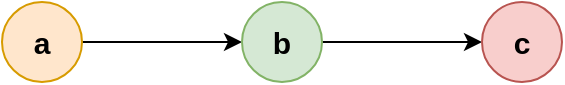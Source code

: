 <mxfile version="12.9.11" type="device"><diagram id="iNhhkC84KF8oIv-khq14" name="Page-1"><mxGraphModel dx="1422" dy="714" grid="1" gridSize="10" guides="1" tooltips="1" connect="1" arrows="1" fold="1" page="1" pageScale="1" pageWidth="827" pageHeight="1169" math="0" shadow="0"><root><mxCell id="0"/><mxCell id="1" parent="0"/><mxCell id="5O8TvY5DRP9L5428elmU-4" style="edgeStyle=orthogonalEdgeStyle;rounded=0;orthogonalLoop=1;jettySize=auto;html=1;exitX=1;exitY=0.5;exitDx=0;exitDy=0;entryX=0;entryY=0.5;entryDx=0;entryDy=0;" edge="1" parent="1" source="5O8TvY5DRP9L5428elmU-1" target="5O8TvY5DRP9L5428elmU-2"><mxGeometry relative="1" as="geometry"/></mxCell><mxCell id="5O8TvY5DRP9L5428elmU-1" value="&lt;b&gt;&lt;font style=&quot;font-size: 15px&quot;&gt;a&lt;/font&gt;&lt;/b&gt;" style="ellipse;whiteSpace=wrap;html=1;aspect=fixed;fillColor=#ffe6cc;strokeColor=#d79b00;" vertex="1" parent="1"><mxGeometry x="150" y="100" width="40" height="40" as="geometry"/></mxCell><mxCell id="5O8TvY5DRP9L5428elmU-7" style="edgeStyle=none;rounded=0;orthogonalLoop=1;jettySize=auto;html=1;exitX=1;exitY=0.5;exitDx=0;exitDy=0;entryX=0;entryY=0.5;entryDx=0;entryDy=0;" edge="1" parent="1" source="5O8TvY5DRP9L5428elmU-2" target="5O8TvY5DRP9L5428elmU-3"><mxGeometry relative="1" as="geometry"/></mxCell><mxCell id="5O8TvY5DRP9L5428elmU-2" value="&lt;b&gt;&lt;font style=&quot;font-size: 15px&quot;&gt;b&lt;/font&gt;&lt;/b&gt;" style="ellipse;whiteSpace=wrap;html=1;aspect=fixed;fillColor=#d5e8d4;strokeColor=#82b366;" vertex="1" parent="1"><mxGeometry x="270" y="100" width="40" height="40" as="geometry"/></mxCell><mxCell id="5O8TvY5DRP9L5428elmU-3" value="&lt;b&gt;&lt;font style=&quot;font-size: 15px&quot;&gt;c&lt;/font&gt;&lt;/b&gt;" style="ellipse;whiteSpace=wrap;html=1;aspect=fixed;fillColor=#f8cecc;strokeColor=#b85450;" vertex="1" parent="1"><mxGeometry x="390" y="100" width="40" height="40" as="geometry"/></mxCell></root></mxGraphModel></diagram></mxfile>